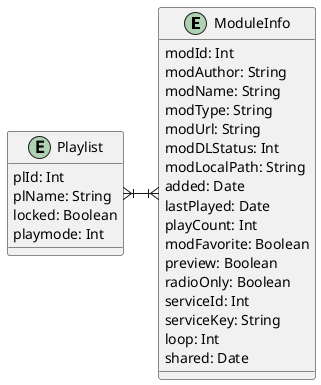 @startuml CoreData

entity ModuleInfo {
  modId: Int
  modAuthor: String
  modName: String
  modType: String
  modUrl: String
  modDLStatus: Int
  modLocalPath: String
  added: Date
  lastPlayed: Date
  playCount: Int
  modFavorite: Boolean
  preview: Boolean
  radioOnly: Boolean
  serviceId: Int
  serviceKey: String
  loop: Int
  shared: Date
}

entity Playlist {
  plId: Int
  plName: String
  locked: Boolean
  playmode: Int
}

Playlist }|-|{  ModuleInfo

@enduml
